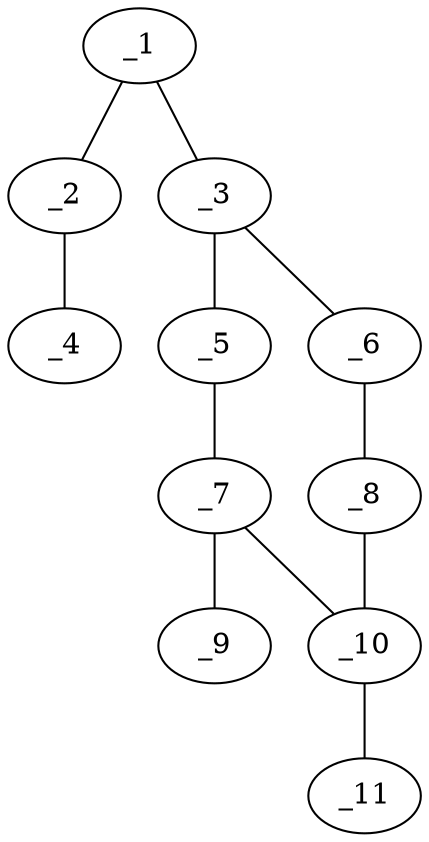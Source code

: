 graph molid40553 {
	_1	 [charge=0,
		chem=4,
		symbol="N  ",
		x="3.7321",
		y="1.25"];
	_2	 [charge=0,
		chem=1,
		symbol="C  ",
		x="4.5981",
		y="1.75"];
	_1 -- _2	 [valence=1];
	_3	 [charge=0,
		chem=1,
		symbol="C  ",
		x="3.7321",
		y="0.25"];
	_1 -- _3	 [valence=1];
	_4	 [charge=0,
		chem=2,
		symbol="O  ",
		x="4.5981",
		y="2.75"];
	_2 -- _4	 [valence=2];
	_5	 [charge=0,
		chem=1,
		symbol="C  ",
		x="2.866",
		y="-0.25"];
	_3 -- _5	 [valence=2];
	_6	 [charge=0,
		chem=1,
		symbol="C  ",
		x="4.5981",
		y="-0.25"];
	_3 -- _6	 [valence=1];
	_7	 [charge=0,
		chem=1,
		symbol="C  ",
		x="2.866",
		y="-1.25"];
	_5 -- _7	 [valence=1];
	_8	 [charge=0,
		chem=1,
		symbol="C  ",
		x="4.5981",
		y="-1.25"];
	_6 -- _8	 [valence=2];
	_9	 [charge=0,
		chem=22,
		symbol="F  ",
		x=2,
		y="-1.75"];
	_7 -- _9	 [valence=1];
	_10	 [charge=0,
		chem=1,
		symbol="C  ",
		x="3.7321",
		y="-1.75"];
	_7 -- _10	 [valence=2];
	_8 -- _10	 [valence=1];
	_11	 [charge=0,
		chem=1,
		symbol="C  ",
		x="3.732",
		y="-2.75"];
	_10 -- _11	 [valence=1];
}
